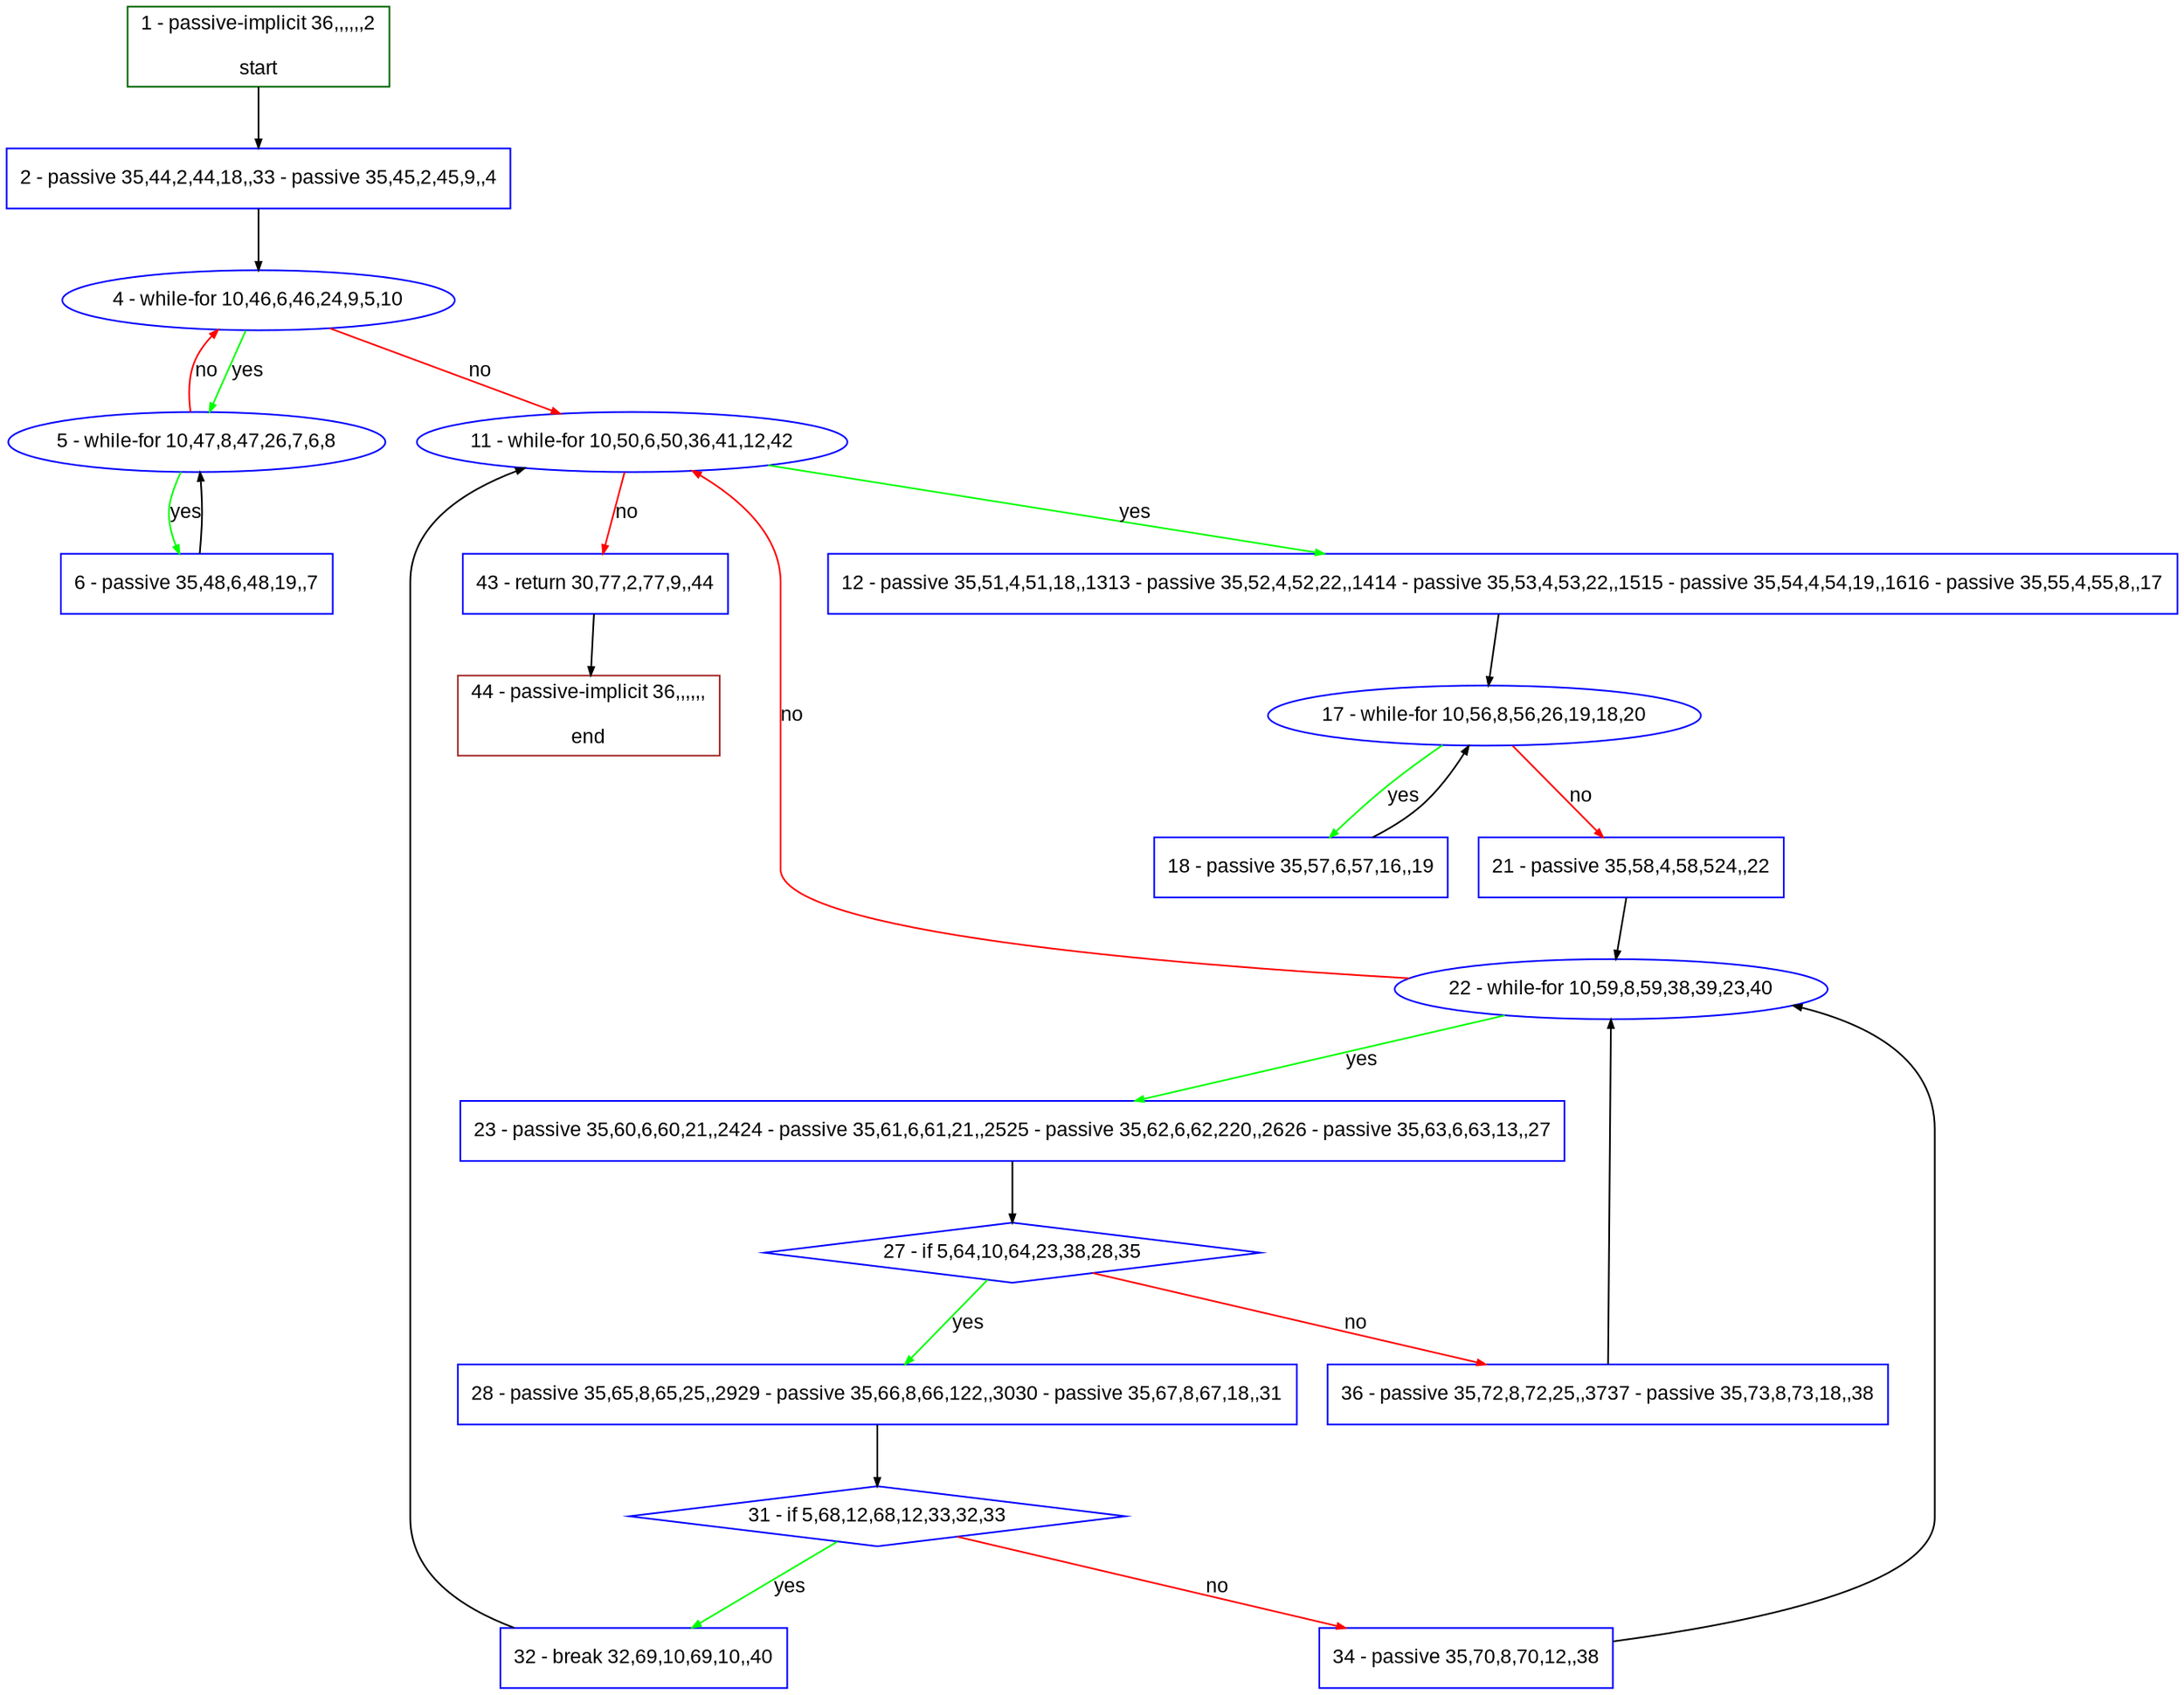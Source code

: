 digraph "" {
  graph [pack="true", label="", fontsize="12", packmode="clust", fontname="Arial", fillcolor="#FFFFCC", bgcolor="white", style="rounded,filled", compound="true"];
  node [node_initialized="no", label="", color="grey", fontsize="12", fillcolor="white", fontname="Arial", style="filled", shape="rectangle", compound="true", fixedsize="false"];
  edge [fontcolor="black", arrowhead="normal", arrowtail="none", arrowsize="0.5", ltail="", label="", color="black", fontsize="12", lhead="", fontname="Arial", dir="forward", compound="true"];
  __N1 [label="2 - passive 35,44,2,44,18,,33 - passive 35,45,2,45,9,,4", color="#0000ff", fillcolor="#ffffff", style="filled", shape="box"];
  __N2 [label="1 - passive-implicit 36,,,,,,2\n\nstart", color="#006400", fillcolor="#ffffff", style="filled", shape="box"];
  __N3 [label="4 - while-for 10,46,6,46,24,9,5,10", color="#0000ff", fillcolor="#ffffff", style="filled", shape="oval"];
  __N4 [label="5 - while-for 10,47,8,47,26,7,6,8", color="#0000ff", fillcolor="#ffffff", style="filled", shape="oval"];
  __N5 [label="11 - while-for 10,50,6,50,36,41,12,42", color="#0000ff", fillcolor="#ffffff", style="filled", shape="oval"];
  __N6 [label="6 - passive 35,48,6,48,19,,7", color="#0000ff", fillcolor="#ffffff", style="filled", shape="box"];
  __N7 [label="12 - passive 35,51,4,51,18,,1313 - passive 35,52,4,52,22,,1414 - passive 35,53,4,53,22,,1515 - passive 35,54,4,54,19,,1616 - passive 35,55,4,55,8,,17", color="#0000ff", fillcolor="#ffffff", style="filled", shape="box"];
  __N8 [label="43 - return 30,77,2,77,9,,44", color="#0000ff", fillcolor="#ffffff", style="filled", shape="box"];
  __N9 [label="17 - while-for 10,56,8,56,26,19,18,20", color="#0000ff", fillcolor="#ffffff", style="filled", shape="oval"];
  __N10 [label="18 - passive 35,57,6,57,16,,19", color="#0000ff", fillcolor="#ffffff", style="filled", shape="box"];
  __N11 [label="21 - passive 35,58,4,58,524,,22", color="#0000ff", fillcolor="#ffffff", style="filled", shape="box"];
  __N12 [label="22 - while-for 10,59,8,59,38,39,23,40", color="#0000ff", fillcolor="#ffffff", style="filled", shape="oval"];
  __N13 [label="23 - passive 35,60,6,60,21,,2424 - passive 35,61,6,61,21,,2525 - passive 35,62,6,62,220,,2626 - passive 35,63,6,63,13,,27", color="#0000ff", fillcolor="#ffffff", style="filled", shape="box"];
  __N14 [label="27 - if 5,64,10,64,23,38,28,35", color="#0000ff", fillcolor="#ffffff", style="filled", shape="diamond"];
  __N15 [label="28 - passive 35,65,8,65,25,,2929 - passive 35,66,8,66,122,,3030 - passive 35,67,8,67,18,,31", color="#0000ff", fillcolor="#ffffff", style="filled", shape="box"];
  __N16 [label="36 - passive 35,72,8,72,25,,3737 - passive 35,73,8,73,18,,38", color="#0000ff", fillcolor="#ffffff", style="filled", shape="box"];
  __N17 [label="31 - if 5,68,12,68,12,33,32,33", color="#0000ff", fillcolor="#ffffff", style="filled", shape="diamond"];
  __N18 [label="32 - break 32,69,10,69,10,,40", color="#0000ff", fillcolor="#ffffff", style="filled", shape="box"];
  __N19 [label="34 - passive 35,70,8,70,12,,38", color="#0000ff", fillcolor="#ffffff", style="filled", shape="box"];
  __N20 [label="44 - passive-implicit 36,,,,,,\n\nend", color="#a52a2a", fillcolor="#ffffff", style="filled", shape="box"];
  __N2 -> __N1 [arrowhead="normal", arrowtail="none", color="#000000", label="", dir="forward"];
  __N1 -> __N3 [arrowhead="normal", arrowtail="none", color="#000000", label="", dir="forward"];
  __N3 -> __N4 [arrowhead="normal", arrowtail="none", color="#00ff00", label="yes", dir="forward"];
  __N4 -> __N3 [arrowhead="normal", arrowtail="none", color="#ff0000", label="no", dir="forward"];
  __N3 -> __N5 [arrowhead="normal", arrowtail="none", color="#ff0000", label="no", dir="forward"];
  __N4 -> __N6 [arrowhead="normal", arrowtail="none", color="#00ff00", label="yes", dir="forward"];
  __N6 -> __N4 [arrowhead="normal", arrowtail="none", color="#000000", label="", dir="forward"];
  __N5 -> __N7 [arrowhead="normal", arrowtail="none", color="#00ff00", label="yes", dir="forward"];
  __N5 -> __N8 [arrowhead="normal", arrowtail="none", color="#ff0000", label="no", dir="forward"];
  __N7 -> __N9 [arrowhead="normal", arrowtail="none", color="#000000", label="", dir="forward"];
  __N9 -> __N10 [arrowhead="normal", arrowtail="none", color="#00ff00", label="yes", dir="forward"];
  __N10 -> __N9 [arrowhead="normal", arrowtail="none", color="#000000", label="", dir="forward"];
  __N9 -> __N11 [arrowhead="normal", arrowtail="none", color="#ff0000", label="no", dir="forward"];
  __N11 -> __N12 [arrowhead="normal", arrowtail="none", color="#000000", label="", dir="forward"];
  __N12 -> __N5 [arrowhead="normal", arrowtail="none", color="#ff0000", label="no", dir="forward"];
  __N12 -> __N13 [arrowhead="normal", arrowtail="none", color="#00ff00", label="yes", dir="forward"];
  __N13 -> __N14 [arrowhead="normal", arrowtail="none", color="#000000", label="", dir="forward"];
  __N14 -> __N15 [arrowhead="normal", arrowtail="none", color="#00ff00", label="yes", dir="forward"];
  __N14 -> __N16 [arrowhead="normal", arrowtail="none", color="#ff0000", label="no", dir="forward"];
  __N15 -> __N17 [arrowhead="normal", arrowtail="none", color="#000000", label="", dir="forward"];
  __N17 -> __N18 [arrowhead="normal", arrowtail="none", color="#00ff00", label="yes", dir="forward"];
  __N17 -> __N19 [arrowhead="normal", arrowtail="none", color="#ff0000", label="no", dir="forward"];
  __N18 -> __N5 [arrowhead="normal", arrowtail="none", color="#000000", label="", dir="forward"];
  __N19 -> __N12 [arrowhead="normal", arrowtail="none", color="#000000", label="", dir="forward"];
  __N16 -> __N12 [arrowhead="normal", arrowtail="none", color="#000000", label="", dir="forward"];
  __N8 -> __N20 [arrowhead="normal", arrowtail="none", color="#000000", label="", dir="forward"];
}
